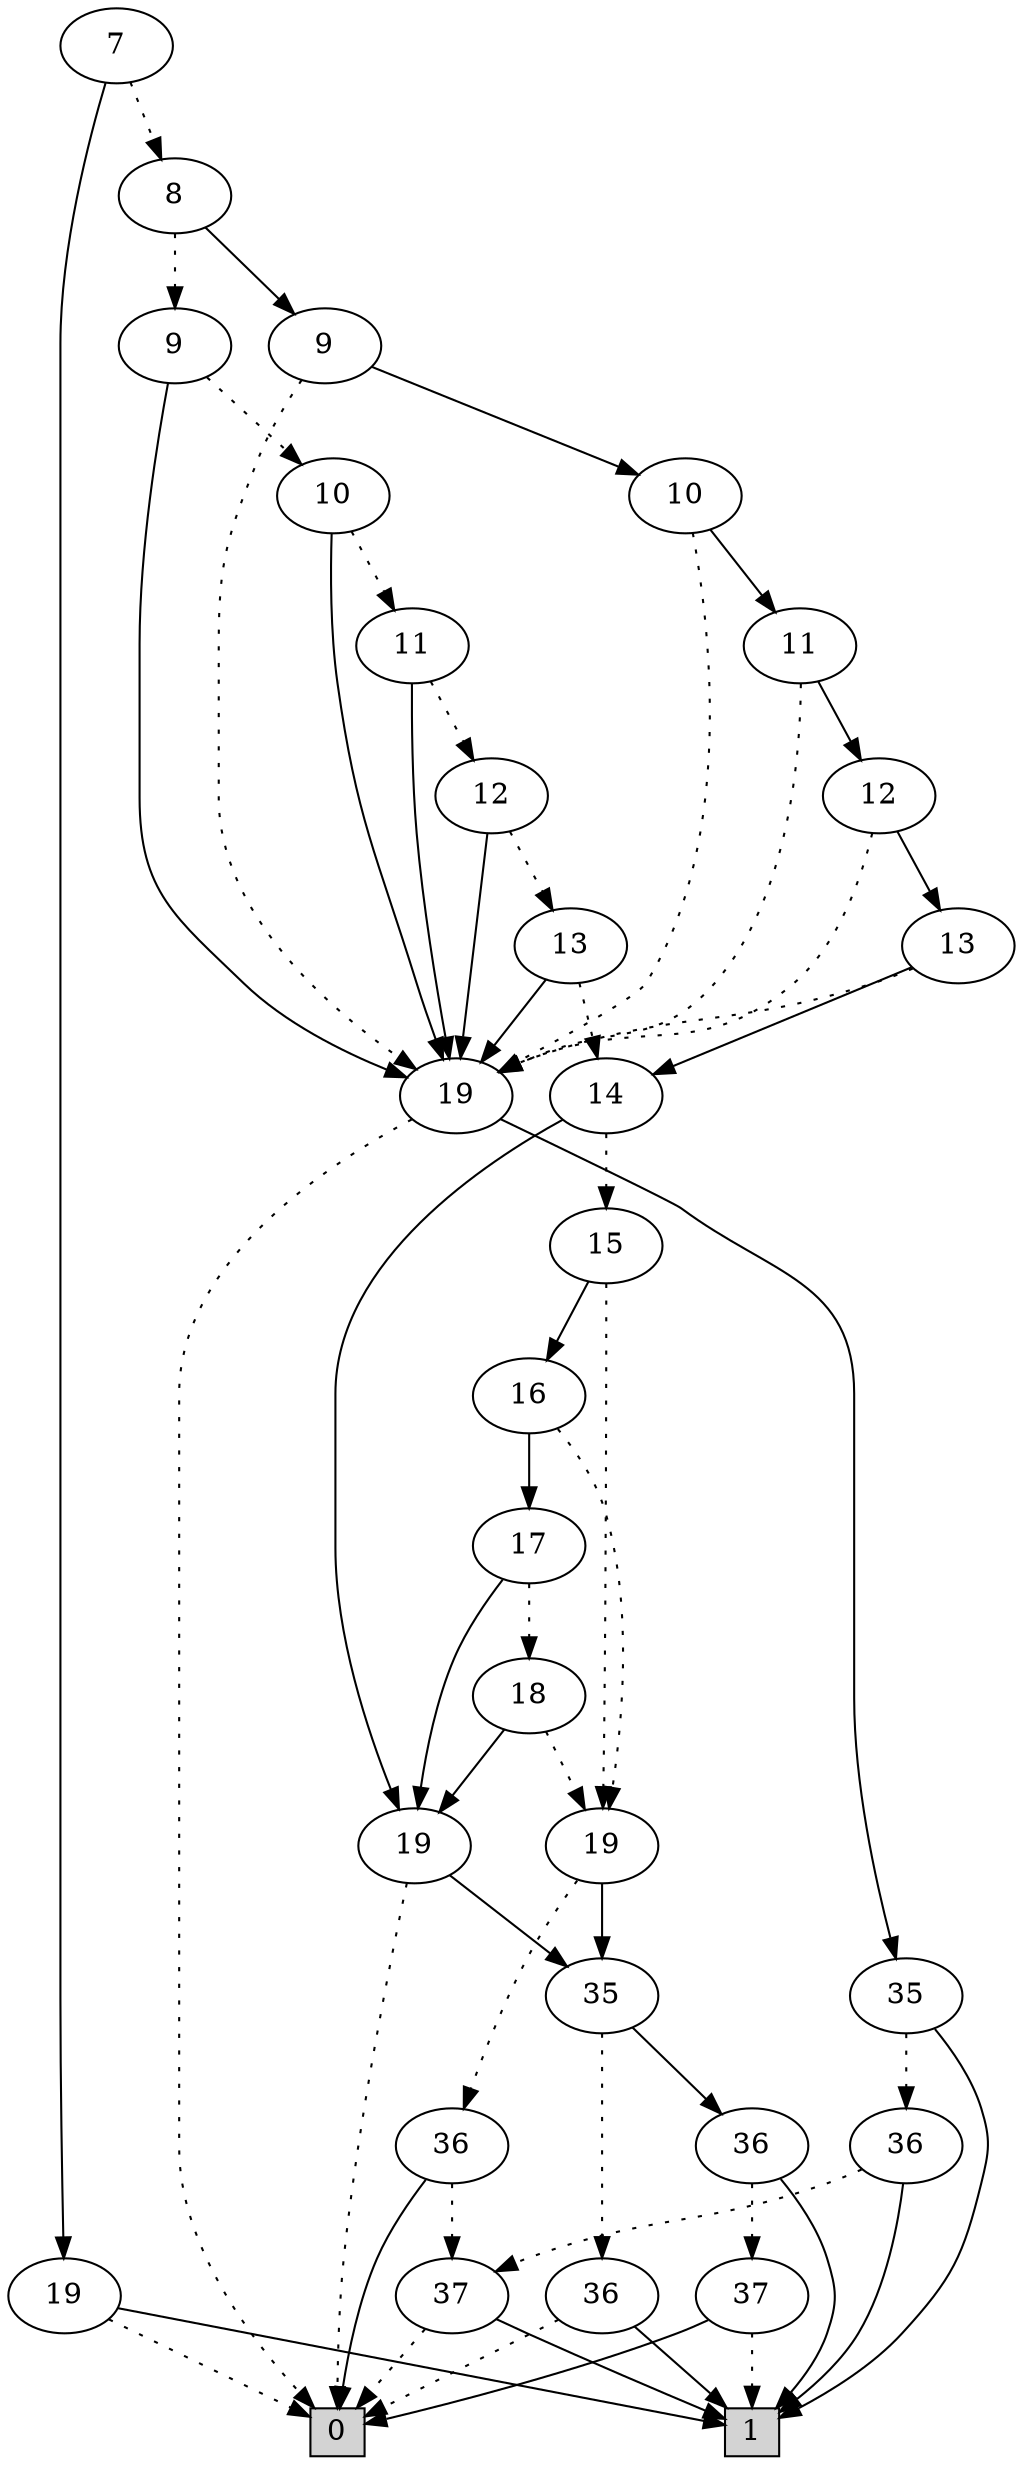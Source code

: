 digraph G {
0 [shape=box, label="0", style=filled, shape=box, height=0.3, width=0.3];
1 [shape=box, label="1", style=filled, shape=box, height=0.3, width=0.3];
10816 [label="7"];
10816 -> 10815 [style=dotted];
10816 -> 40 [style=filled];
10815 [label="8"];
10815 -> 10809 [style=dotted];
10815 -> 10814 [style=filled];
10809 [label="9"];
10809 -> 10808 [style=dotted];
10809 -> 10804 [style=filled];
10808 [label="10"];
10808 -> 10807 [style=dotted];
10808 -> 10804 [style=filled];
10807 [label="11"];
10807 -> 10806 [style=dotted];
10807 -> 10804 [style=filled];
10806 [label="12"];
10806 -> 10805 [style=dotted];
10806 -> 10804 [style=filled];
10805 [label="13"];
10805 -> 10803 [style=dotted];
10805 -> 10804 [style=filled];
10803 [label="14"];
10803 -> 10802 [style=dotted];
10803 -> 10798 [style=filled];
10802 [label="15"];
10802 -> 10797 [style=dotted];
10802 -> 10801 [style=filled];
10797 [label="19"];
10797 -> 8274 [style=dotted];
10797 -> 10031 [style=filled];
8274 [label="36"];
8274 -> 76 [style=dotted];
8274 -> 0 [style=filled];
76 [label="37"];
76 -> 0 [style=dotted];
76 -> 1 [style=filled];
10031 [label="35"];
10031 -> 74 [style=dotted];
10031 -> 8279 [style=filled];
74 [label="36"];
74 -> 0 [style=dotted];
74 -> 1 [style=filled];
8279 [label="36"];
8279 -> 77 [style=dotted];
8279 -> 1 [style=filled];
77 [label="37"];
77 -> 1 [style=dotted];
77 -> 0 [style=filled];
10801 [label="16"];
10801 -> 10797 [style=dotted];
10801 -> 10800 [style=filled];
10800 [label="17"];
10800 -> 10799 [style=dotted];
10800 -> 10798 [style=filled];
10799 [label="18"];
10799 -> 10797 [style=dotted];
10799 -> 10798 [style=filled];
10798 [label="19"];
10798 -> 0 [style=dotted];
10798 -> 10031 [style=filled];
10804 [label="19"];
10804 -> 0 [style=dotted];
10804 -> 1264 [style=filled];
1264 [label="35"];
1264 -> 1258 [style=dotted];
1264 -> 1 [style=filled];
1258 [label="36"];
1258 -> 76 [style=dotted];
1258 -> 1 [style=filled];
10814 [label="9"];
10814 -> 10804 [style=dotted];
10814 -> 10813 [style=filled];
10813 [label="10"];
10813 -> 10804 [style=dotted];
10813 -> 10812 [style=filled];
10812 [label="11"];
10812 -> 10804 [style=dotted];
10812 -> 10811 [style=filled];
10811 [label="12"];
10811 -> 10804 [style=dotted];
10811 -> 10810 [style=filled];
10810 [label="13"];
10810 -> 10804 [style=dotted];
10810 -> 10803 [style=filled];
40 [label="19"];
40 -> 0 [style=dotted];
40 -> 1 [style=filled];
}
